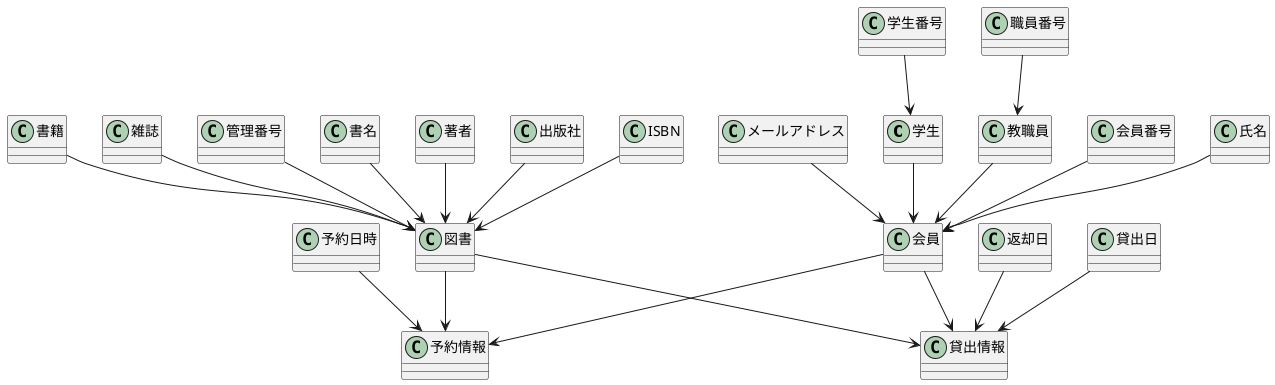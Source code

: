 @startuml

' 学生とその属性
class 学生
class 学生番号
学生番号 --> 学生

' 教職員とその属性
class 教職員
class 職員番号
職員番号 --> 教職員

' 会員とその属性
class 会員
class 会員番号
class 氏名
class メールアドレス
会員番号 --> 会員
氏名 --> 会員
メールアドレス --> 会員

' 学生・教職員と会員の関係
学生 --> 会員
教職員 --> 会員

' 予約情報
class 予約情報
class 予約日時
予約日時 --> 予約情報
会員 --> 予約情報

' 図書とその属性
class 図書
class 管理番号
class 書名
class 著者
class 出版社
class ISBN
管理番号 --> 図書
書名 --> 図書
著者 --> 図書
出版社 --> 図書
ISBN --> 図書

' 図書の種別
class 書籍
class 雑誌
書籍 --> 図書
雑誌 --> 図書

' 貸出情報
class 貸出情報
class 貸出日
class 返却日
貸出日 --> 貸出情報
返却日 --> 貸出情報
会員 --> 貸出情報
図書 --> 貸出情報

' 図書と予約情報の関係
図書 --> 予約情報

@enduml
